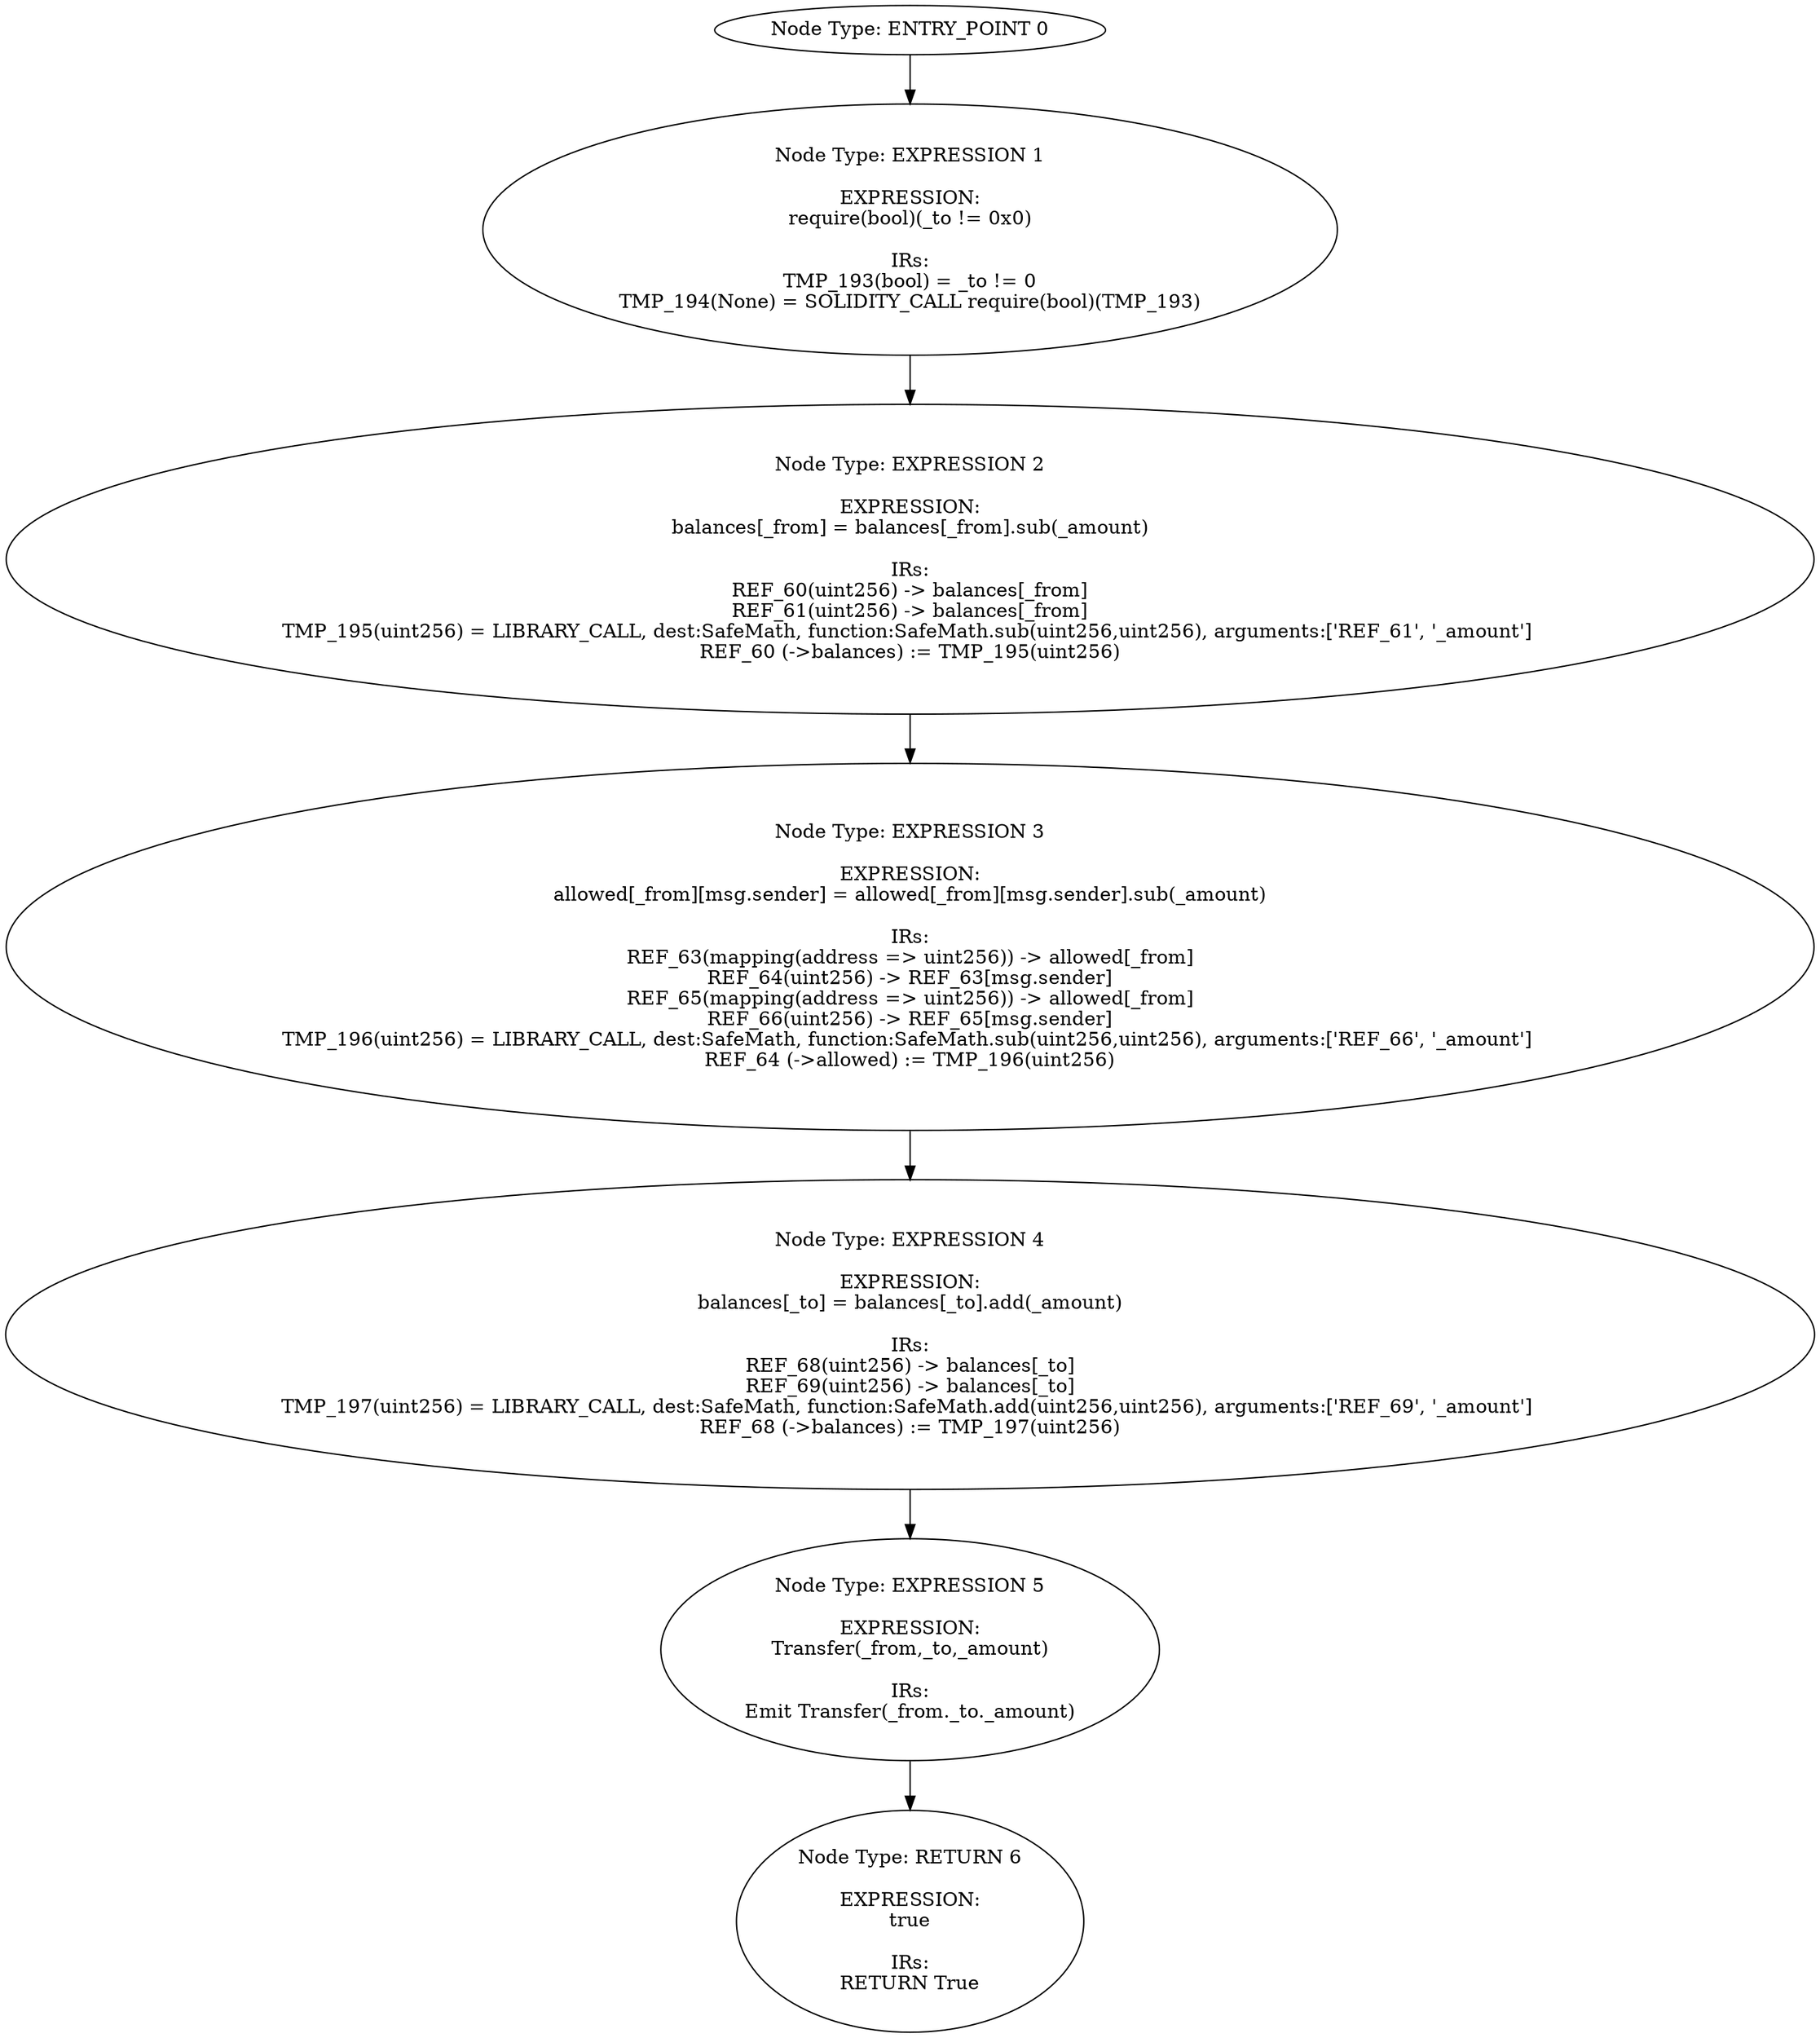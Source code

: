 digraph{
0[label="Node Type: ENTRY_POINT 0
"];
0->1;
1[label="Node Type: EXPRESSION 1

EXPRESSION:
require(bool)(_to != 0x0)

IRs:
TMP_193(bool) = _to != 0
TMP_194(None) = SOLIDITY_CALL require(bool)(TMP_193)"];
1->2;
2[label="Node Type: EXPRESSION 2

EXPRESSION:
balances[_from] = balances[_from].sub(_amount)

IRs:
REF_60(uint256) -> balances[_from]
REF_61(uint256) -> balances[_from]
TMP_195(uint256) = LIBRARY_CALL, dest:SafeMath, function:SafeMath.sub(uint256,uint256), arguments:['REF_61', '_amount'] 
REF_60 (->balances) := TMP_195(uint256)"];
2->3;
3[label="Node Type: EXPRESSION 3

EXPRESSION:
allowed[_from][msg.sender] = allowed[_from][msg.sender].sub(_amount)

IRs:
REF_63(mapping(address => uint256)) -> allowed[_from]
REF_64(uint256) -> REF_63[msg.sender]
REF_65(mapping(address => uint256)) -> allowed[_from]
REF_66(uint256) -> REF_65[msg.sender]
TMP_196(uint256) = LIBRARY_CALL, dest:SafeMath, function:SafeMath.sub(uint256,uint256), arguments:['REF_66', '_amount'] 
REF_64 (->allowed) := TMP_196(uint256)"];
3->4;
4[label="Node Type: EXPRESSION 4

EXPRESSION:
balances[_to] = balances[_to].add(_amount)

IRs:
REF_68(uint256) -> balances[_to]
REF_69(uint256) -> balances[_to]
TMP_197(uint256) = LIBRARY_CALL, dest:SafeMath, function:SafeMath.add(uint256,uint256), arguments:['REF_69', '_amount'] 
REF_68 (->balances) := TMP_197(uint256)"];
4->5;
5[label="Node Type: EXPRESSION 5

EXPRESSION:
Transfer(_from,_to,_amount)

IRs:
Emit Transfer(_from._to._amount)"];
5->6;
6[label="Node Type: RETURN 6

EXPRESSION:
true

IRs:
RETURN True"];
}
